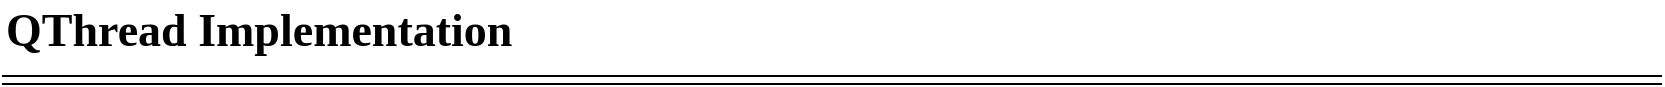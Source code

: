 <mxfile version="26.0.4">
  <diagram name="Page-1" id="aZEkN4QwG2QqPaL1eYQu">
    <mxGraphModel dx="1036" dy="614" grid="1" gridSize="10" guides="1" tooltips="1" connect="1" arrows="1" fold="1" page="1" pageScale="1" pageWidth="850" pageHeight="1100" math="0" shadow="0">
      <root>
        <mxCell id="0" />
        <mxCell id="1" parent="0" />
        <mxCell id="re-qyNJTAlaKmxA76k0L-1" value="" style="edgeStyle=none;orthogonalLoop=1;jettySize=auto;html=1;rounded=0;shape=link;" edge="1" parent="1">
          <mxGeometry width="80" relative="1" as="geometry">
            <mxPoint x="10" y="60" as="sourcePoint" />
            <mxPoint x="840" y="60" as="targetPoint" />
            <Array as="points">
              <mxPoint x="400" y="60" />
            </Array>
          </mxGeometry>
        </mxCell>
        <mxCell id="re-qyNJTAlaKmxA76k0L-2" value="&lt;font style=&quot;font-size: 23px;&quot; face=&quot;Times New Roman&quot;&gt;&lt;b&gt;QThread Implementation&lt;/b&gt;&lt;/font&gt;" style="text;strokeColor=none;align=left;fillColor=none;html=1;verticalAlign=middle;whiteSpace=wrap;rounded=0;" vertex="1" parent="1">
          <mxGeometry x="10" y="20" width="620" height="30" as="geometry" />
        </mxCell>
      </root>
    </mxGraphModel>
  </diagram>
</mxfile>
